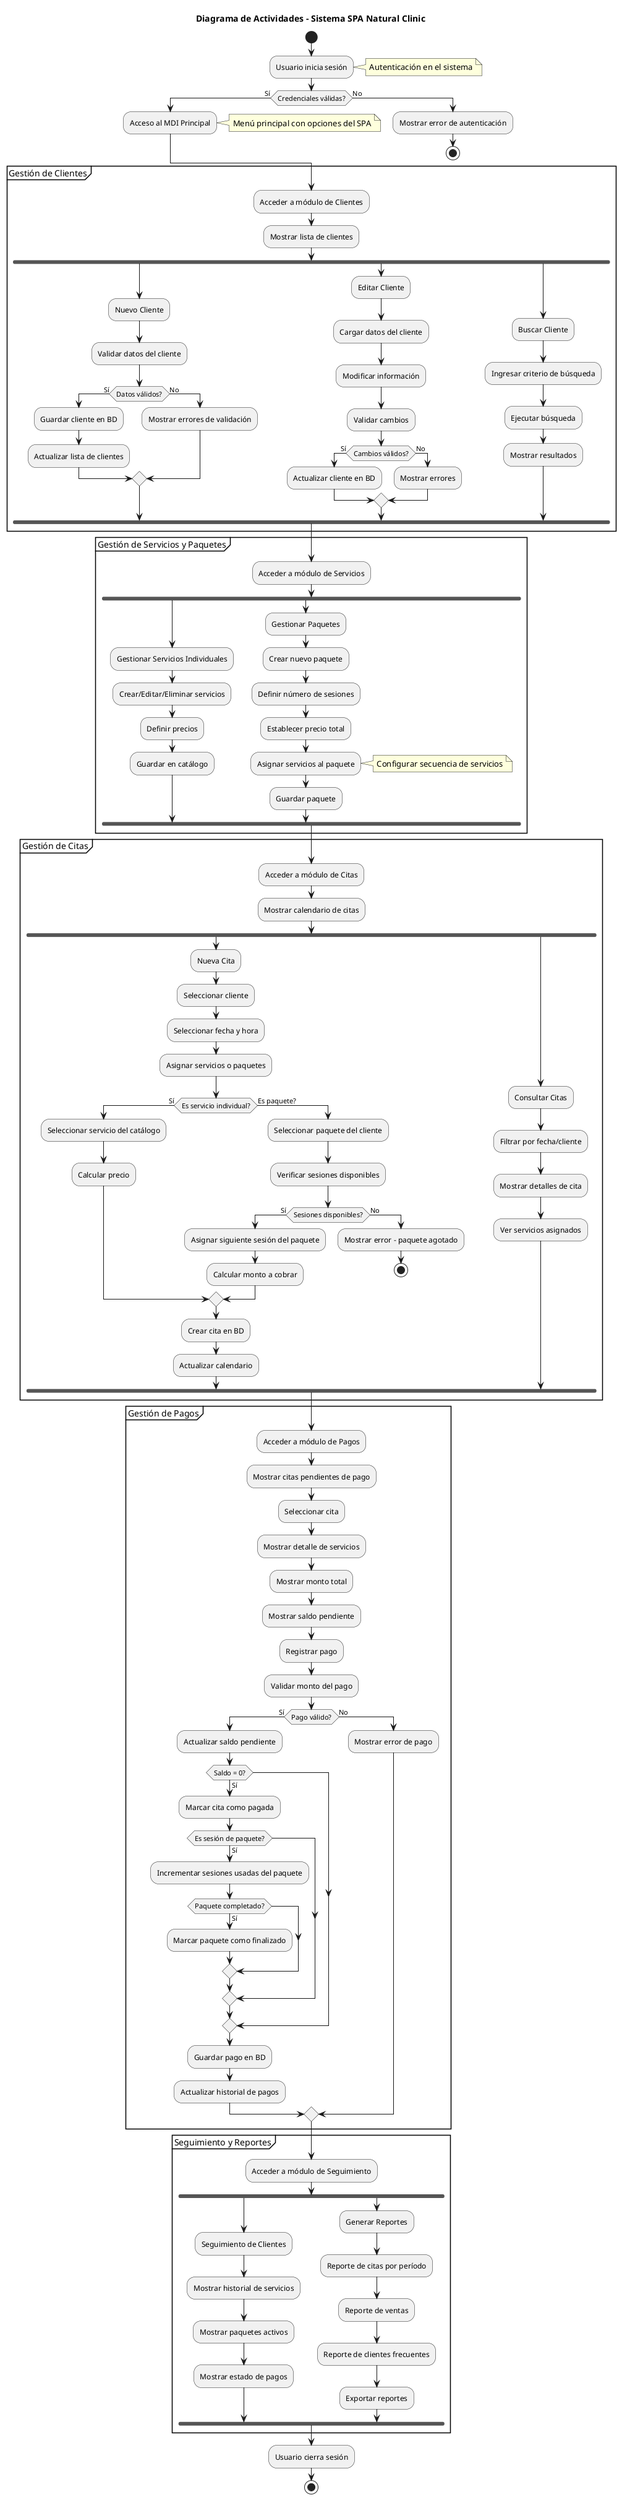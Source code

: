 @startuml Diagrama de Actividades - Sistema SPA Natural Clinic

title Diagrama de Actividades - Sistema SPA Natural Clinic

start

:Usuario inicia sesión;
note right: Autenticación en el sistema

if (Credenciales válidas?) then (Sí)
  :Acceso al MDI Principal;
  note right: Menú principal con opciones del SPA
else (No)
  :Mostrar error de autenticación;
  stop
endif

partition "Gestión de Clientes" {
  :Acceder a módulo de Clientes;
  :Mostrar lista de clientes;
  
  fork
    :Nuevo Cliente;
    :Validar datos del cliente;
    if (Datos válidos?) then (Sí)
      :Guardar cliente en BD;
      :Actualizar lista de clientes;
    else (No)
      :Mostrar errores de validación;
    endif
  
  fork again
    :Editar Cliente;
    :Cargar datos del cliente;
    :Modificar información;
    :Validar cambios;
    if (Cambios válidos?) then (Sí)
      :Actualizar cliente en BD;
    else (No)
      :Mostrar errores;
    endif
  
  fork again
    :Buscar Cliente;
    :Ingresar criterio de búsqueda;
    :Ejecutar búsqueda;
    :Mostrar resultados;
  end fork
}

partition "Gestión de Servicios y Paquetes" {
  :Acceder a módulo de Servicios;
  
  fork
    :Gestionar Servicios Individuales;
    :Crear/Editar/Eliminar servicios;
    :Definir precios;
    :Guardar en catálogo;
  
  fork again
    :Gestionar Paquetes;
    :Crear nuevo paquete;
    :Definir número de sesiones;
    :Establecer precio total;
    :Asignar servicios al paquete;
    note right: Configurar secuencia de servicios
    :Guardar paquete;
  end fork
}

partition "Gestión de Citas" {
  :Acceder a módulo de Citas;
  :Mostrar calendario de citas;
  
  fork
    :Nueva Cita;
    :Seleccionar cliente;
    :Seleccionar fecha y hora;
    :Asignar servicios o paquetes;
    
    if (Es servicio individual?) then (Sí)
      :Seleccionar servicio del catálogo;
      :Calcular precio;
    else (Es paquete?)
      :Seleccionar paquete del cliente;
      :Verificar sesiones disponibles;
      if (Sesiones disponibles?) then (Sí)
        :Asignar siguiente sesión del paquete;
        :Calcular monto a cobrar;
      else (No)
        :Mostrar error - paquete agotado;
        stop
      endif
    endif
    
    :Crear cita en BD;
    :Actualizar calendario;
  
  fork again
    :Consultar Citas;
    :Filtrar por fecha/cliente;
    :Mostrar detalles de cita;
    :Ver servicios asignados;
  end fork
}

partition "Gestión de Pagos" {
  :Acceder a módulo de Pagos;
  :Mostrar citas pendientes de pago;
  
  :Seleccionar cita;
  :Mostrar detalle de servicios;
  :Mostrar monto total;
  :Mostrar saldo pendiente;
  
  :Registrar pago;
  :Validar monto del pago;
  
  if (Pago válido?) then (Sí)
    :Actualizar saldo pendiente;
    
    if (Saldo = 0?) then (Sí)
      :Marcar cita como pagada;
      if (Es sesión de paquete?) then (Sí)
        :Incrementar sesiones usadas del paquete;
        if (Paquete completado?) then (Sí)
          :Marcar paquete como finalizado;
        endif
      endif
    endif
    
    :Guardar pago en BD;
    :Actualizar historial de pagos;
  else (No)
    :Mostrar error de pago;
  endif
}

partition "Seguimiento y Reportes" {
  :Acceder a módulo de Seguimiento;
  
  fork
    :Seguimiento de Clientes;
    :Mostrar historial de servicios;
    :Mostrar paquetes activos;
    :Mostrar estado de pagos;
  
  fork again
    :Generar Reportes;
    :Reporte de citas por período;
    :Reporte de ventas;
    :Reporte de clientes frecuentes;
    :Exportar reportes;
  end fork
}

:Usuario cierra sesión;
stop

@enduml





